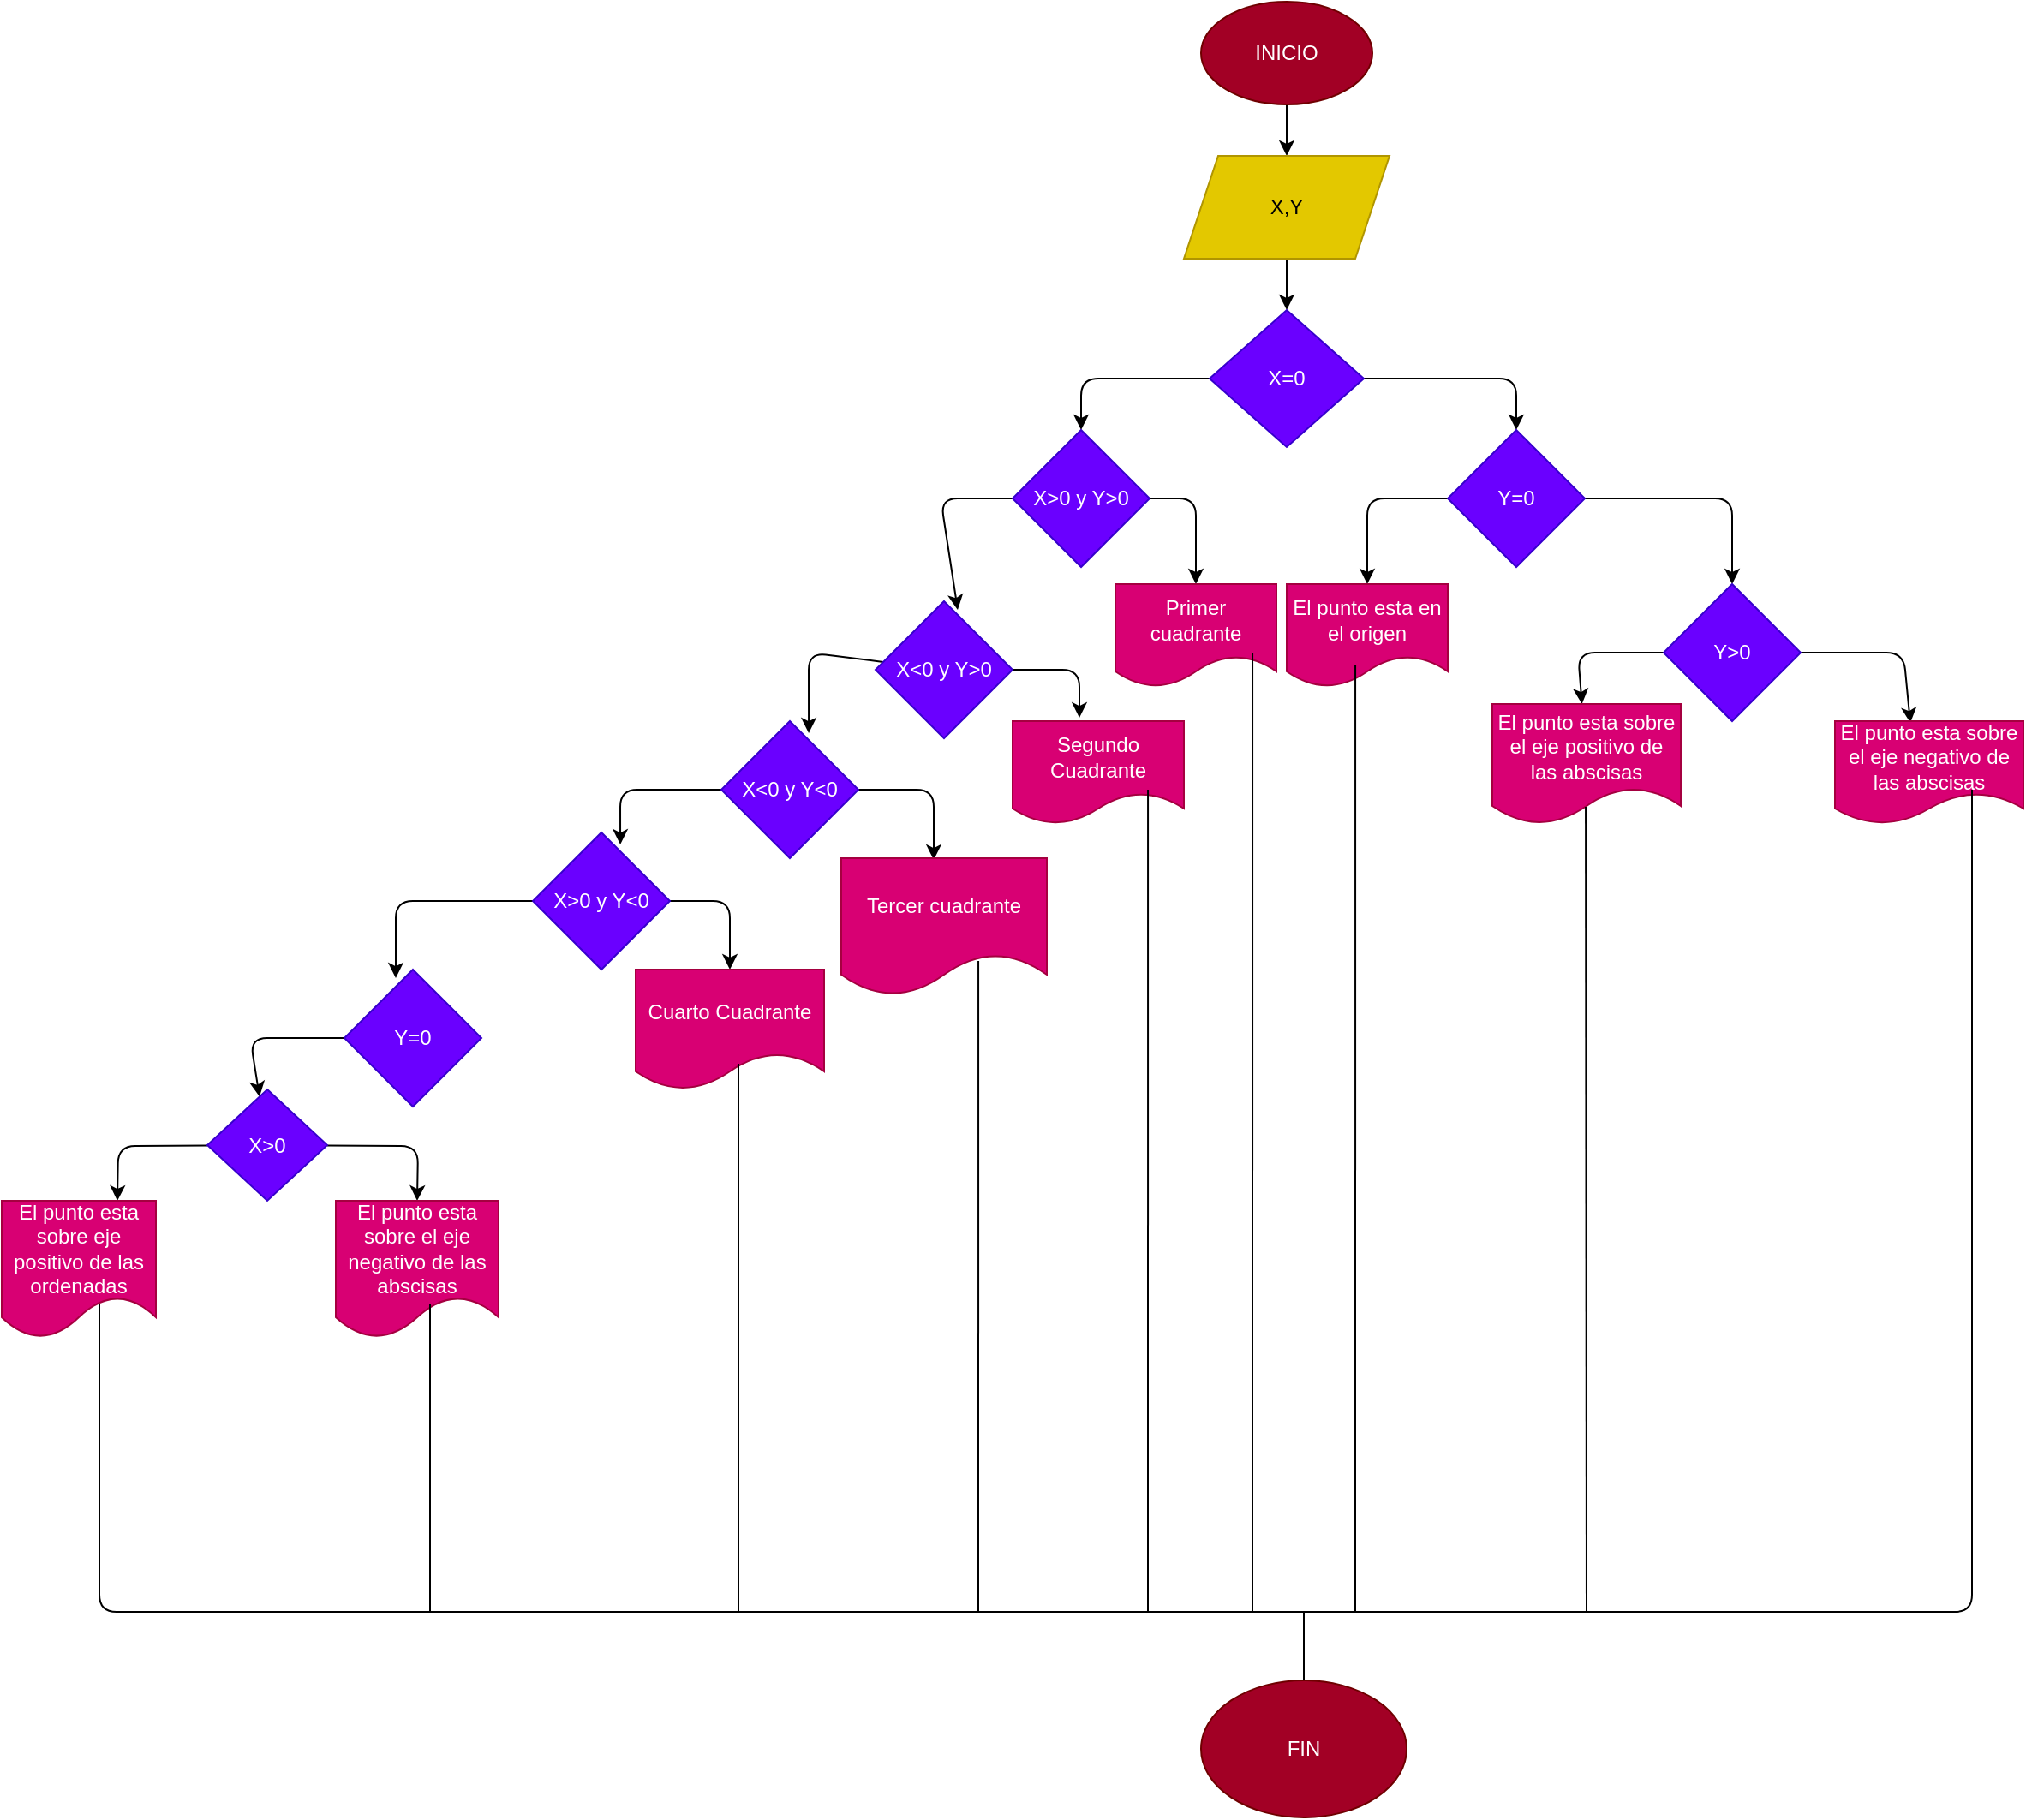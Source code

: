 <mxfile>
    <diagram id="Uj-zQD-ULXiG5Sd9eZ9k" name="Página-1">
        <mxGraphModel dx="1477" dy="409" grid="1" gridSize="10" guides="1" tooltips="1" connect="1" arrows="1" fold="1" page="1" pageScale="1" pageWidth="827" pageHeight="1169" math="0" shadow="0">
            <root>
                <mxCell id="0"/>
                <mxCell id="1" parent="0"/>
                <mxCell id="4" value="" style="edgeStyle=none;html=1;" edge="1" parent="1" source="2" target="3">
                    <mxGeometry relative="1" as="geometry"/>
                </mxCell>
                <mxCell id="2" value="INICIO" style="ellipse;whiteSpace=wrap;html=1;fillColor=#a20025;fontColor=#ffffff;strokeColor=#6F0000;" vertex="1" parent="1">
                    <mxGeometry x="230" y="20" width="100" height="60" as="geometry"/>
                </mxCell>
                <mxCell id="6" value="" style="edgeStyle=none;html=1;" edge="1" parent="1" source="3" target="5">
                    <mxGeometry relative="1" as="geometry"/>
                </mxCell>
                <mxCell id="3" value="X,Y" style="shape=parallelogram;perimeter=parallelogramPerimeter;whiteSpace=wrap;html=1;fixedSize=1;fillColor=#e3c800;fontColor=#000000;strokeColor=#B09500;" vertex="1" parent="1">
                    <mxGeometry x="220" y="110" width="120" height="60" as="geometry"/>
                </mxCell>
                <mxCell id="8" style="edgeStyle=none;html=1;entryX=0.5;entryY=0;entryDx=0;entryDy=0;" edge="1" parent="1" source="5">
                    <mxGeometry relative="1" as="geometry">
                        <mxPoint x="414" y="270" as="targetPoint"/>
                        <Array as="points">
                            <mxPoint x="414" y="240"/>
                        </Array>
                    </mxGeometry>
                </mxCell>
                <mxCell id="10" style="edgeStyle=none;html=1;" edge="1" parent="1" source="5" target="9">
                    <mxGeometry relative="1" as="geometry">
                        <Array as="points">
                            <mxPoint x="160" y="240"/>
                        </Array>
                    </mxGeometry>
                </mxCell>
                <mxCell id="5" value="X=0" style="rhombus;whiteSpace=wrap;html=1;fillColor=#6a00ff;fontColor=#ffffff;strokeColor=#3700CC;" vertex="1" parent="1">
                    <mxGeometry x="235" y="200" width="90" height="80" as="geometry"/>
                </mxCell>
                <mxCell id="16" style="edgeStyle=none;html=1;entryX=0.6;entryY=0.063;entryDx=0;entryDy=0;entryPerimeter=0;" edge="1" parent="1" source="9" target="11">
                    <mxGeometry relative="1" as="geometry">
                        <Array as="points">
                            <mxPoint x="78" y="310"/>
                        </Array>
                    </mxGeometry>
                </mxCell>
                <mxCell id="29" style="edgeStyle=none;html=1;entryX=0.5;entryY=0;entryDx=0;entryDy=0;" edge="1" parent="1" source="9" target="27">
                    <mxGeometry relative="1" as="geometry">
                        <Array as="points">
                            <mxPoint x="227" y="310"/>
                        </Array>
                    </mxGeometry>
                </mxCell>
                <mxCell id="9" value="X&amp;gt;0 y Y&amp;gt;0" style="rhombus;whiteSpace=wrap;html=1;fillColor=#6a00ff;fontColor=#ffffff;strokeColor=#3700CC;" vertex="1" parent="1">
                    <mxGeometry x="120" y="270" width="80" height="80" as="geometry"/>
                </mxCell>
                <mxCell id="35" style="edgeStyle=none;html=1;entryX=0.39;entryY=-0.033;entryDx=0;entryDy=0;entryPerimeter=0;" edge="1" parent="1" source="11" target="34">
                    <mxGeometry relative="1" as="geometry">
                        <Array as="points">
                            <mxPoint x="159" y="410"/>
                        </Array>
                    </mxGeometry>
                </mxCell>
                <mxCell id="37" style="edgeStyle=none;html=1;entryX=0.638;entryY=0.088;entryDx=0;entryDy=0;entryPerimeter=0;" edge="1" parent="1" source="11" target="36">
                    <mxGeometry relative="1" as="geometry">
                        <Array as="points">
                            <mxPoint x="1" y="400"/>
                        </Array>
                    </mxGeometry>
                </mxCell>
                <mxCell id="11" value="X&amp;lt;0 y Y&amp;gt;0" style="rhombus;whiteSpace=wrap;html=1;fillColor=#6a00ff;fontColor=#ffffff;strokeColor=#3700CC;" vertex="1" parent="1">
                    <mxGeometry x="40" y="370" width="80" height="80" as="geometry"/>
                </mxCell>
                <mxCell id="25" style="edgeStyle=none;html=1;entryX=0.5;entryY=0;entryDx=0;entryDy=0;" edge="1" parent="1" source="13" target="20">
                    <mxGeometry relative="1" as="geometry">
                        <Array as="points">
                            <mxPoint x="327" y="310"/>
                        </Array>
                    </mxGeometry>
                </mxCell>
                <mxCell id="26" style="edgeStyle=none;html=1;" edge="1" parent="1" source="13" target="23">
                    <mxGeometry relative="1" as="geometry">
                        <Array as="points">
                            <mxPoint x="540" y="310"/>
                        </Array>
                    </mxGeometry>
                </mxCell>
                <mxCell id="13" value="Y=0" style="rhombus;whiteSpace=wrap;html=1;fillColor=#6a00ff;fontColor=#ffffff;strokeColor=#3700CC;" vertex="1" parent="1">
                    <mxGeometry x="374" y="270" width="80" height="80" as="geometry"/>
                </mxCell>
                <mxCell id="20" value="El punto esta en el origen" style="shape=document;whiteSpace=wrap;html=1;boundedLbl=1;fillColor=#d80073;fontColor=#ffffff;strokeColor=#A50040;" vertex="1" parent="1">
                    <mxGeometry x="280" y="360" width="94" height="60" as="geometry"/>
                </mxCell>
                <mxCell id="31" style="edgeStyle=none;html=1;" edge="1" parent="1" source="23" target="30">
                    <mxGeometry relative="1" as="geometry">
                        <mxPoint x="460" y="430" as="targetPoint"/>
                        <Array as="points">
                            <mxPoint x="450" y="400"/>
                        </Array>
                    </mxGeometry>
                </mxCell>
                <mxCell id="33" style="edgeStyle=none;html=1;entryX=0.4;entryY=0.017;entryDx=0;entryDy=0;entryPerimeter=0;" edge="1" parent="1" source="23" target="32">
                    <mxGeometry relative="1" as="geometry">
                        <Array as="points">
                            <mxPoint x="640" y="400"/>
                        </Array>
                    </mxGeometry>
                </mxCell>
                <mxCell id="23" value="Y&amp;gt;0" style="rhombus;whiteSpace=wrap;html=1;fillColor=#6a00ff;fontColor=#ffffff;strokeColor=#3700CC;" vertex="1" parent="1">
                    <mxGeometry x="500" y="360" width="80" height="80" as="geometry"/>
                </mxCell>
                <mxCell id="27" value="Primer cuadrante" style="shape=document;whiteSpace=wrap;html=1;boundedLbl=1;fillColor=#d80073;fontColor=#ffffff;strokeColor=#A50040;" vertex="1" parent="1">
                    <mxGeometry x="180" y="360" width="94" height="60" as="geometry"/>
                </mxCell>
                <mxCell id="30" value="El punto esta sobre el eje positivo de las abscisas" style="shape=document;whiteSpace=wrap;html=1;boundedLbl=1;fillColor=#d80073;fontColor=#ffffff;strokeColor=#A50040;" vertex="1" parent="1">
                    <mxGeometry x="400" y="430" width="110" height="70" as="geometry"/>
                </mxCell>
                <mxCell id="32" value="El punto esta sobre el eje negativo de las abscisas" style="shape=document;whiteSpace=wrap;html=1;boundedLbl=1;fillColor=#d80073;fontColor=#ffffff;strokeColor=#A50040;" vertex="1" parent="1">
                    <mxGeometry x="600" y="440" width="110" height="60" as="geometry"/>
                </mxCell>
                <mxCell id="34" value="Segundo Cuadrante" style="shape=document;whiteSpace=wrap;html=1;boundedLbl=1;fillColor=#d80073;fontColor=#ffffff;strokeColor=#A50040;" vertex="1" parent="1">
                    <mxGeometry x="120" y="440" width="100" height="60" as="geometry"/>
                </mxCell>
                <mxCell id="39" style="edgeStyle=none;html=1;entryX=0.638;entryY=0.088;entryDx=0;entryDy=0;entryPerimeter=0;" edge="1" parent="1" source="36" target="38">
                    <mxGeometry relative="1" as="geometry">
                        <Array as="points">
                            <mxPoint x="-109" y="480"/>
                        </Array>
                    </mxGeometry>
                </mxCell>
                <mxCell id="43" style="edgeStyle=none;html=1;entryX=0.45;entryY=0.013;entryDx=0;entryDy=0;entryPerimeter=0;" edge="1" parent="1" source="36" target="42">
                    <mxGeometry relative="1" as="geometry">
                        <Array as="points">
                            <mxPoint x="74" y="480"/>
                        </Array>
                    </mxGeometry>
                </mxCell>
                <mxCell id="36" value="X&amp;lt;0 y Y&amp;lt;0" style="rhombus;whiteSpace=wrap;html=1;fillColor=#6a00ff;fontColor=#ffffff;strokeColor=#3700CC;" vertex="1" parent="1">
                    <mxGeometry x="-50" y="440" width="80" height="80" as="geometry"/>
                </mxCell>
                <mxCell id="41" value="" style="edgeStyle=none;html=1;" edge="1" parent="1" source="38" target="40">
                    <mxGeometry relative="1" as="geometry">
                        <Array as="points">
                            <mxPoint x="-45" y="545"/>
                        </Array>
                    </mxGeometry>
                </mxCell>
                <mxCell id="47" style="edgeStyle=none;html=1;entryX=0.375;entryY=0.063;entryDx=0;entryDy=0;entryPerimeter=0;" edge="1" parent="1" source="38" target="44">
                    <mxGeometry relative="1" as="geometry">
                        <Array as="points">
                            <mxPoint x="-240" y="545"/>
                        </Array>
                    </mxGeometry>
                </mxCell>
                <mxCell id="38" value="X&amp;gt;0 y Y&amp;lt;0" style="rhombus;whiteSpace=wrap;html=1;fillColor=#6a00ff;fontColor=#ffffff;strokeColor=#3700CC;" vertex="1" parent="1">
                    <mxGeometry x="-160" y="505" width="80" height="80" as="geometry"/>
                </mxCell>
                <mxCell id="40" value="Cuarto Cuadrante" style="shape=document;whiteSpace=wrap;html=1;boundedLbl=1;fillColor=#d80073;fontColor=#ffffff;strokeColor=#A50040;" vertex="1" parent="1">
                    <mxGeometry x="-100" y="585" width="110" height="70" as="geometry"/>
                </mxCell>
                <mxCell id="42" value="Tercer cuadrante" style="shape=document;whiteSpace=wrap;html=1;boundedLbl=1;fillColor=#d80073;fontColor=#ffffff;strokeColor=#A50040;" vertex="1" parent="1">
                    <mxGeometry x="20" y="520" width="120" height="80" as="geometry"/>
                </mxCell>
                <mxCell id="49" style="edgeStyle=none;html=1;" edge="1" parent="1" source="44" target="48">
                    <mxGeometry relative="1" as="geometry">
                        <Array as="points">
                            <mxPoint x="-325" y="625"/>
                        </Array>
                    </mxGeometry>
                </mxCell>
                <mxCell id="44" value="Y=0" style="rhombus;whiteSpace=wrap;html=1;fillColor=#6a00ff;fontColor=#ffffff;strokeColor=#3700CC;" vertex="1" parent="1">
                    <mxGeometry x="-270" y="585" width="80" height="80" as="geometry"/>
                </mxCell>
                <mxCell id="52" style="edgeStyle=none;html=1;entryX=0.5;entryY=0;entryDx=0;entryDy=0;" edge="1" parent="1" source="48" target="51">
                    <mxGeometry relative="1" as="geometry">
                        <Array as="points">
                            <mxPoint x="-227" y="688"/>
                        </Array>
                    </mxGeometry>
                </mxCell>
                <mxCell id="53" style="edgeStyle=none;html=1;entryX=0.75;entryY=0;entryDx=0;entryDy=0;" edge="1" parent="1" source="48" target="50">
                    <mxGeometry relative="1" as="geometry">
                        <Array as="points">
                            <mxPoint x="-402" y="688"/>
                        </Array>
                    </mxGeometry>
                </mxCell>
                <mxCell id="48" value="X&amp;gt;0" style="rhombus;whiteSpace=wrap;html=1;fillColor=#6a00ff;fontColor=#ffffff;strokeColor=#3700CC;" vertex="1" parent="1">
                    <mxGeometry x="-350" y="655" width="70" height="65" as="geometry"/>
                </mxCell>
                <mxCell id="50" value="El punto esta sobre eje positivo de las ordenadas" style="shape=document;whiteSpace=wrap;html=1;boundedLbl=1;fillColor=#d80073;fontColor=#ffffff;strokeColor=#A50040;" vertex="1" parent="1">
                    <mxGeometry x="-470" y="720" width="90" height="80" as="geometry"/>
                </mxCell>
                <mxCell id="51" value="El punto esta sobre el eje negativo de las abscisas" style="shape=document;whiteSpace=wrap;html=1;boundedLbl=1;fillColor=#d80073;fontColor=#ffffff;strokeColor=#A50040;" vertex="1" parent="1">
                    <mxGeometry x="-275" y="720" width="95" height="80" as="geometry"/>
                </mxCell>
                <mxCell id="54" value="" style="endArrow=none;html=1;" edge="1" parent="1">
                    <mxGeometry width="50" height="50" relative="1" as="geometry">
                        <mxPoint x="320" y="960" as="sourcePoint"/>
                        <mxPoint x="-413" y="780" as="targetPoint"/>
                        <Array as="points">
                            <mxPoint x="-413" y="960"/>
                        </Array>
                    </mxGeometry>
                </mxCell>
                <mxCell id="55" value="" style="endArrow=none;html=1;" edge="1" parent="1">
                    <mxGeometry width="50" height="50" relative="1" as="geometry">
                        <mxPoint x="320" y="960" as="sourcePoint"/>
                        <mxPoint x="680" y="480" as="targetPoint"/>
                        <Array as="points">
                            <mxPoint x="680" y="960"/>
                        </Array>
                    </mxGeometry>
                </mxCell>
                <mxCell id="56" value="" style="endArrow=none;html=1;" edge="1" parent="1">
                    <mxGeometry width="50" height="50" relative="1" as="geometry">
                        <mxPoint x="-220" y="960" as="sourcePoint"/>
                        <mxPoint x="-220" y="780" as="targetPoint"/>
                    </mxGeometry>
                </mxCell>
                <mxCell id="57" value="" style="endArrow=none;html=1;" edge="1" parent="1">
                    <mxGeometry width="50" height="50" relative="1" as="geometry">
                        <mxPoint x="-40" y="960" as="sourcePoint"/>
                        <mxPoint x="-40" y="640" as="targetPoint"/>
                    </mxGeometry>
                </mxCell>
                <mxCell id="58" value="" style="endArrow=none;html=1;entryX=0.667;entryY=0.75;entryDx=0;entryDy=0;entryPerimeter=0;" edge="1" parent="1" target="42">
                    <mxGeometry width="50" height="50" relative="1" as="geometry">
                        <mxPoint x="100" y="960" as="sourcePoint"/>
                        <mxPoint x="100" y="570" as="targetPoint"/>
                    </mxGeometry>
                </mxCell>
                <mxCell id="59" value="" style="endArrow=none;html=1;entryX=0.667;entryY=0.75;entryDx=0;entryDy=0;entryPerimeter=0;" edge="1" parent="1">
                    <mxGeometry width="50" height="50" relative="1" as="geometry">
                        <mxPoint x="199" y="960" as="sourcePoint"/>
                        <mxPoint x="199.04" y="480" as="targetPoint"/>
                    </mxGeometry>
                </mxCell>
                <mxCell id="60" value="" style="endArrow=none;html=1;entryX=0.667;entryY=0.75;entryDx=0;entryDy=0;entryPerimeter=0;" edge="1" parent="1">
                    <mxGeometry width="50" height="50" relative="1" as="geometry">
                        <mxPoint x="260" y="960" as="sourcePoint"/>
                        <mxPoint x="260.04" y="400" as="targetPoint"/>
                    </mxGeometry>
                </mxCell>
                <mxCell id="61" value="" style="endArrow=none;html=1;entryX=0.667;entryY=0.75;entryDx=0;entryDy=0;entryPerimeter=0;" edge="1" parent="1">
                    <mxGeometry width="50" height="50" relative="1" as="geometry">
                        <mxPoint x="320" y="960" as="sourcePoint"/>
                        <mxPoint x="320.04" y="407.5" as="targetPoint"/>
                    </mxGeometry>
                </mxCell>
                <mxCell id="62" value="" style="endArrow=none;html=1;entryX=0.667;entryY=0.75;entryDx=0;entryDy=0;entryPerimeter=0;" edge="1" parent="1">
                    <mxGeometry width="50" height="50" relative="1" as="geometry">
                        <mxPoint x="455" y="960" as="sourcePoint"/>
                        <mxPoint x="454.54" y="490" as="targetPoint"/>
                    </mxGeometry>
                </mxCell>
                <mxCell id="64" value="" style="endArrow=none;html=1;" edge="1" parent="1">
                    <mxGeometry width="50" height="50" relative="1" as="geometry">
                        <mxPoint x="290" y="1000" as="sourcePoint"/>
                        <mxPoint x="290" y="960" as="targetPoint"/>
                    </mxGeometry>
                </mxCell>
                <mxCell id="65" value="FIN" style="ellipse;whiteSpace=wrap;html=1;fillColor=#a20025;fontColor=#ffffff;strokeColor=#6F0000;" vertex="1" parent="1">
                    <mxGeometry x="230" y="1000" width="120" height="80" as="geometry"/>
                </mxCell>
            </root>
        </mxGraphModel>
    </diagram>
</mxfile>